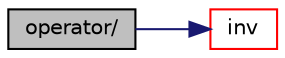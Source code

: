 digraph "operator/"
{
  bgcolor="transparent";
  edge [fontname="Helvetica",fontsize="10",labelfontname="Helvetica",labelfontsize="10"];
  node [fontname="Helvetica",fontsize="10",shape=record];
  rankdir="LR";
  Node135329 [label="operator/",height=0.2,width=0.4,color="black", fillcolor="grey75", style="filled", fontcolor="black"];
  Node135329 -> Node135330 [color="midnightblue",fontsize="10",style="solid",fontname="Helvetica"];
  Node135330 [label="inv",height=0.2,width=0.4,color="red",URL="$a21851.html#ac51979edadae5b8ade119dd30b88e381"];
}
